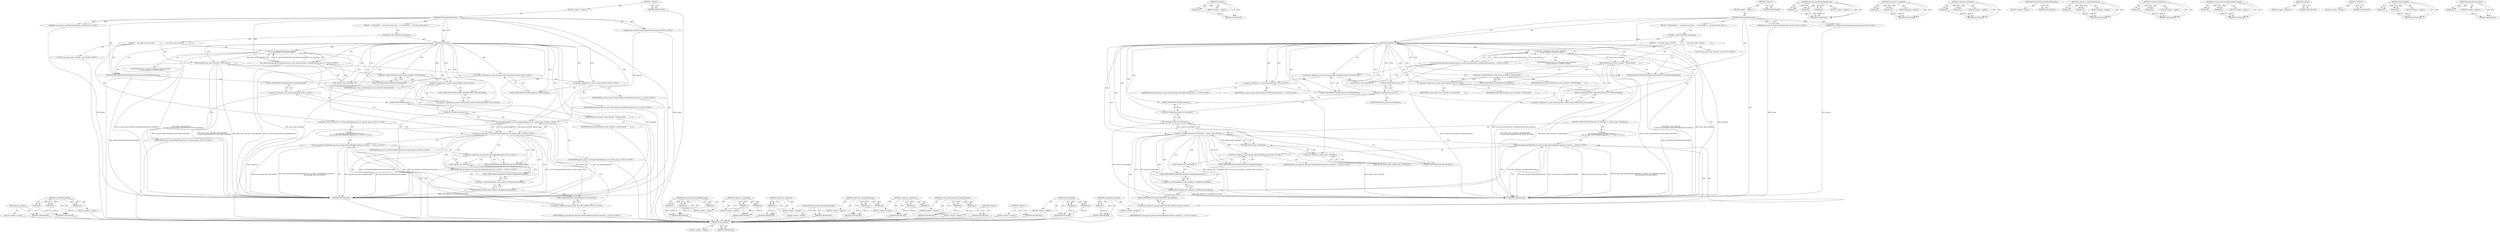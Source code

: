 digraph "GetRenderProcessHost" {
vulnerable_102 [label=<(METHOD,web_contents)>];
vulnerable_103 [label=<(BLOCK,&lt;empty&gt;,&lt;empty&gt;)>];
vulnerable_104 [label=<(METHOD_RETURN,ANY)>];
vulnerable_123 [label=<(METHOD,GetOrigin)>];
vulnerable_124 [label=<(PARAM,p1)>];
vulnerable_125 [label=<(BLOCK,&lt;empty&gt;,&lt;empty&gt;)>];
vulnerable_126 [label=<(METHOD_RETURN,ANY)>];
vulnerable_6 [label=<(METHOD,&lt;global&gt;)<SUB>1</SUB>>];
vulnerable_7 [label=<(BLOCK,&lt;empty&gt;,&lt;empty&gt;)<SUB>1</SUB>>];
vulnerable_8 [label=<(METHOD,DidNavigateMainFrame)<SUB>1</SUB>>];
vulnerable_9 [label="<(PARAM,const content::LoadCommittedDetails&amp; details)<SUB>2</SUB>>"];
vulnerable_10 [label="<(PARAM,const content::FrameNavigateParams&amp; params)<SUB>3</SUB>>"];
vulnerable_11 [label=<(BLOCK,{
  if (attached()) {
    auto guest_zoom_contr...,{
  if (attached()) {
    auto guest_zoom_contr...)<SUB>3</SUB>>];
vulnerable_12 [label=<(CONTROL_STRUCTURE,IF,if (attached()))<SUB>4</SUB>>];
vulnerable_13 [label=<(attached,attached())<SUB>4</SUB>>];
vulnerable_14 [label=<(BLOCK,{
    auto guest_zoom_controller =
        ui_z...,{
    auto guest_zoom_controller =
        ui_z...)<SUB>4</SUB>>];
vulnerable_15 [label="<(LOCAL,auto guest_zoom_controller: auto)<SUB>5</SUB>>"];
vulnerable_16 [label="<(&lt;operator&gt;.assignment,guest_zoom_controller =
        ui_zoom::ZoomCo...)<SUB>5</SUB>>"];
vulnerable_17 [label="<(IDENTIFIER,guest_zoom_controller,guest_zoom_controller =
        ui_zoom::ZoomCo...)<SUB>5</SUB>>"];
vulnerable_18 [label="<(ui_zoom.ZoomController.FromWebContents,ui_zoom::ZoomController::FromWebContents(web_co...)<SUB>6</SUB>>"];
vulnerable_19 [label="<(&lt;operator&gt;.fieldAccess,ui_zoom::ZoomController::FromWebContents)<SUB>6</SUB>>"];
vulnerable_20 [label="<(&lt;operator&gt;.fieldAccess,ui_zoom::ZoomController)<SUB>6</SUB>>"];
vulnerable_21 [label="<(IDENTIFIER,ui_zoom,ui_zoom::ZoomController::FromWebContents(web_co...)<SUB>6</SUB>>"];
vulnerable_22 [label="<(IDENTIFIER,ZoomController,ui_zoom::ZoomController::FromWebContents(web_co...)<SUB>6</SUB>>"];
vulnerable_23 [label=<(FIELD_IDENTIFIER,FromWebContents,FromWebContents)<SUB>6</SUB>>];
vulnerable_24 [label=<(web_contents,web_contents())<SUB>6</SUB>>];
vulnerable_25 [label=<(SetZoomMode,guest_zoom_controller-&gt;SetZoomMode(
         ui...)<SUB>7</SUB>>];
vulnerable_26 [label=<(&lt;operator&gt;.indirectFieldAccess,guest_zoom_controller-&gt;SetZoomMode)<SUB>7</SUB>>];
vulnerable_27 [label=<(IDENTIFIER,guest_zoom_controller,guest_zoom_controller-&gt;SetZoomMode(
         ui...)<SUB>7</SUB>>];
vulnerable_28 [label=<(FIELD_IDENTIFIER,SetZoomMode,SetZoomMode)<SUB>7</SUB>>];
vulnerable_29 [label="<(&lt;operator&gt;.fieldAccess,ui_zoom::ZoomController::ZOOM_MODE_ISOLATED)<SUB>8</SUB>>"];
vulnerable_30 [label="<(&lt;operator&gt;.fieldAccess,ui_zoom::ZoomController)<SUB>8</SUB>>"];
vulnerable_31 [label=<(IDENTIFIER,ui_zoom,guest_zoom_controller-&gt;SetZoomMode(
         ui...)<SUB>8</SUB>>];
vulnerable_32 [label=<(IDENTIFIER,ZoomController,guest_zoom_controller-&gt;SetZoomMode(
         ui...)<SUB>8</SUB>>];
vulnerable_33 [label=<(FIELD_IDENTIFIER,ZOOM_MODE_ISOLATED,ZOOM_MODE_ISOLATED)<SUB>8</SUB>>];
vulnerable_34 [label=<(SetGuestZoomLevelToMatchEmbedder,SetGuestZoomLevelToMatchEmbedder())<SUB>9</SUB>>];
vulnerable_35 [label=<(CONTROL_STRUCTURE,IF,if (params.url.GetOrigin() != options_page_.GetOrigin()))<SUB>11</SUB>>];
vulnerable_36 [label=<(&lt;operator&gt;.notEquals,params.url.GetOrigin() != options_page_.GetOrig...)<SUB>11</SUB>>];
vulnerable_37 [label=<(GetOrigin,params.url.GetOrigin())<SUB>11</SUB>>];
vulnerable_38 [label=<(&lt;operator&gt;.fieldAccess,params.url.GetOrigin)<SUB>11</SUB>>];
vulnerable_39 [label=<(&lt;operator&gt;.fieldAccess,params.url)<SUB>11</SUB>>];
vulnerable_40 [label=<(IDENTIFIER,params,params.url.GetOrigin())<SUB>11</SUB>>];
vulnerable_41 [label=<(FIELD_IDENTIFIER,url,url)<SUB>11</SUB>>];
vulnerable_42 [label=<(FIELD_IDENTIFIER,GetOrigin,GetOrigin)<SUB>11</SUB>>];
vulnerable_43 [label=<(GetOrigin,options_page_.GetOrigin())<SUB>11</SUB>>];
vulnerable_44 [label=<(&lt;operator&gt;.fieldAccess,options_page_.GetOrigin)<SUB>11</SUB>>];
vulnerable_45 [label=<(IDENTIFIER,options_page_,options_page_.GetOrigin())<SUB>11</SUB>>];
vulnerable_46 [label=<(FIELD_IDENTIFIER,GetOrigin,GetOrigin)<SUB>11</SUB>>];
vulnerable_47 [label="<(BLOCK,{
       bad_message::ReceivedBadMessage(web_co...,{
       bad_message::ReceivedBadMessage(web_co...)<SUB>11</SUB>>"];
vulnerable_48 [label="<(bad_message.ReceivedBadMessage,bad_message::ReceivedBadMessage(web_contents()-...)<SUB>12</SUB>>"];
vulnerable_49 [label="<(&lt;operator&gt;.fieldAccess,bad_message::ReceivedBadMessage)<SUB>12</SUB>>"];
vulnerable_50 [label="<(IDENTIFIER,bad_message,bad_message::ReceivedBadMessage(web_contents()-...)<SUB>12</SUB>>"];
vulnerable_51 [label=<(FIELD_IDENTIFIER,ReceivedBadMessage,ReceivedBadMessage)<SUB>12</SUB>>];
vulnerable_52 [label=<(GetRenderProcessHost,web_contents()-&gt;GetRenderProcessHost())<SUB>12</SUB>>];
vulnerable_53 [label=<(&lt;operator&gt;.indirectFieldAccess,web_contents()-&gt;GetRenderProcessHost)<SUB>12</SUB>>];
vulnerable_54 [label=<(web_contents,web_contents())<SUB>12</SUB>>];
vulnerable_55 [label=<(FIELD_IDENTIFIER,GetRenderProcessHost,GetRenderProcessHost)<SUB>12</SUB>>];
vulnerable_56 [label="<(&lt;operator&gt;.fieldAccess,bad_message::EOG_BAD_ORIGIN)<SUB>13</SUB>>"];
vulnerable_57 [label="<(IDENTIFIER,bad_message,bad_message::ReceivedBadMessage(web_contents()-...)<SUB>13</SUB>>"];
vulnerable_58 [label=<(FIELD_IDENTIFIER,EOG_BAD_ORIGIN,EOG_BAD_ORIGIN)<SUB>13</SUB>>];
vulnerable_59 [label=<(METHOD_RETURN,void)<SUB>1</SUB>>];
vulnerable_61 [label=<(METHOD_RETURN,ANY)<SUB>1</SUB>>];
vulnerable_127 [label=<(METHOD,bad_message.ReceivedBadMessage)>];
vulnerable_128 [label=<(PARAM,p1)>];
vulnerable_129 [label=<(PARAM,p2)>];
vulnerable_130 [label=<(PARAM,p3)>];
vulnerable_131 [label=<(BLOCK,&lt;empty&gt;,&lt;empty&gt;)>];
vulnerable_132 [label=<(METHOD_RETURN,ANY)>];
vulnerable_87 [label=<(METHOD,&lt;operator&gt;.assignment)>];
vulnerable_88 [label=<(PARAM,p1)>];
vulnerable_89 [label=<(PARAM,p2)>];
vulnerable_90 [label=<(BLOCK,&lt;empty&gt;,&lt;empty&gt;)>];
vulnerable_91 [label=<(METHOD_RETURN,ANY)>];
vulnerable_118 [label=<(METHOD,&lt;operator&gt;.notEquals)>];
vulnerable_119 [label=<(PARAM,p1)>];
vulnerable_120 [label=<(PARAM,p2)>];
vulnerable_121 [label=<(BLOCK,&lt;empty&gt;,&lt;empty&gt;)>];
vulnerable_122 [label=<(METHOD_RETURN,ANY)>];
vulnerable_115 [label=<(METHOD,SetGuestZoomLevelToMatchEmbedder)>];
vulnerable_116 [label=<(BLOCK,&lt;empty&gt;,&lt;empty&gt;)>];
vulnerable_117 [label=<(METHOD_RETURN,ANY)>];
vulnerable_110 [label=<(METHOD,&lt;operator&gt;.indirectFieldAccess)>];
vulnerable_111 [label=<(PARAM,p1)>];
vulnerable_112 [label=<(PARAM,p2)>];
vulnerable_113 [label=<(BLOCK,&lt;empty&gt;,&lt;empty&gt;)>];
vulnerable_114 [label=<(METHOD_RETURN,ANY)>];
vulnerable_97 [label=<(METHOD,&lt;operator&gt;.fieldAccess)>];
vulnerable_98 [label=<(PARAM,p1)>];
vulnerable_99 [label=<(PARAM,p2)>];
vulnerable_100 [label=<(BLOCK,&lt;empty&gt;,&lt;empty&gt;)>];
vulnerable_101 [label=<(METHOD_RETURN,ANY)>];
vulnerable_92 [label=<(METHOD,ui_zoom.ZoomController.FromWebContents)>];
vulnerable_93 [label=<(PARAM,p1)>];
vulnerable_94 [label=<(PARAM,p2)>];
vulnerable_95 [label=<(BLOCK,&lt;empty&gt;,&lt;empty&gt;)>];
vulnerable_96 [label=<(METHOD_RETURN,ANY)>];
vulnerable_84 [label=<(METHOD,attached)>];
vulnerable_85 [label=<(BLOCK,&lt;empty&gt;,&lt;empty&gt;)>];
vulnerable_86 [label=<(METHOD_RETURN,ANY)>];
vulnerable_78 [label=<(METHOD,&lt;global&gt;)<SUB>1</SUB>>];
vulnerable_79 [label=<(BLOCK,&lt;empty&gt;,&lt;empty&gt;)>];
vulnerable_80 [label=<(METHOD_RETURN,ANY)>];
vulnerable_105 [label=<(METHOD,SetZoomMode)>];
vulnerable_106 [label=<(PARAM,p1)>];
vulnerable_107 [label=<(PARAM,p2)>];
vulnerable_108 [label=<(BLOCK,&lt;empty&gt;,&lt;empty&gt;)>];
vulnerable_109 [label=<(METHOD_RETURN,ANY)>];
vulnerable_133 [label=<(METHOD,GetRenderProcessHost)>];
vulnerable_134 [label=<(PARAM,p1)>];
vulnerable_135 [label=<(BLOCK,&lt;empty&gt;,&lt;empty&gt;)>];
vulnerable_136 [label=<(METHOD_RETURN,ANY)>];
fixed_100 [label=<(METHOD,web_contents)>];
fixed_101 [label=<(BLOCK,&lt;empty&gt;,&lt;empty&gt;)>];
fixed_102 [label=<(METHOD_RETURN,ANY)>];
fixed_120 [label=<(METHOD,url.IsSameOriginWith)>];
fixed_121 [label=<(PARAM,p1)>];
fixed_122 [label=<(PARAM,p2)>];
fixed_123 [label=<(PARAM,p3)>];
fixed_124 [label=<(BLOCK,&lt;empty&gt;,&lt;empty&gt;)>];
fixed_125 [label=<(METHOD_RETURN,ANY)>];
fixed_6 [label=<(METHOD,&lt;global&gt;)<SUB>1</SUB>>];
fixed_7 [label=<(BLOCK,&lt;empty&gt;,&lt;empty&gt;)<SUB>1</SUB>>];
fixed_8 [label=<(METHOD,DidNavigateMainFrame)<SUB>1</SUB>>];
fixed_9 [label="<(PARAM,const content::LoadCommittedDetails&amp; details)<SUB>2</SUB>>"];
fixed_10 [label="<(PARAM,const content::FrameNavigateParams&amp; params)<SUB>3</SUB>>"];
fixed_11 [label=<(BLOCK,{
  if (attached()) {
    auto guest_zoom_contr...,{
  if (attached()) {
    auto guest_zoom_contr...)<SUB>3</SUB>>];
fixed_12 [label=<(CONTROL_STRUCTURE,IF,if (attached()))<SUB>4</SUB>>];
fixed_13 [label=<(attached,attached())<SUB>4</SUB>>];
fixed_14 [label=<(BLOCK,{
    auto guest_zoom_controller =
        ui_z...,{
    auto guest_zoom_controller =
        ui_z...)<SUB>4</SUB>>];
fixed_15 [label="<(LOCAL,auto guest_zoom_controller: auto)<SUB>5</SUB>>"];
fixed_16 [label="<(&lt;operator&gt;.assignment,guest_zoom_controller =
        ui_zoom::ZoomCo...)<SUB>5</SUB>>"];
fixed_17 [label="<(IDENTIFIER,guest_zoom_controller,guest_zoom_controller =
        ui_zoom::ZoomCo...)<SUB>5</SUB>>"];
fixed_18 [label="<(ui_zoom.ZoomController.FromWebContents,ui_zoom::ZoomController::FromWebContents(web_co...)<SUB>6</SUB>>"];
fixed_19 [label="<(&lt;operator&gt;.fieldAccess,ui_zoom::ZoomController::FromWebContents)<SUB>6</SUB>>"];
fixed_20 [label="<(&lt;operator&gt;.fieldAccess,ui_zoom::ZoomController)<SUB>6</SUB>>"];
fixed_21 [label="<(IDENTIFIER,ui_zoom,ui_zoom::ZoomController::FromWebContents(web_co...)<SUB>6</SUB>>"];
fixed_22 [label="<(IDENTIFIER,ZoomController,ui_zoom::ZoomController::FromWebContents(web_co...)<SUB>6</SUB>>"];
fixed_23 [label=<(FIELD_IDENTIFIER,FromWebContents,FromWebContents)<SUB>6</SUB>>];
fixed_24 [label=<(web_contents,web_contents())<SUB>6</SUB>>];
fixed_25 [label=<(SetZoomMode,guest_zoom_controller-&gt;SetZoomMode(
         ui...)<SUB>7</SUB>>];
fixed_26 [label=<(&lt;operator&gt;.indirectFieldAccess,guest_zoom_controller-&gt;SetZoomMode)<SUB>7</SUB>>];
fixed_27 [label=<(IDENTIFIER,guest_zoom_controller,guest_zoom_controller-&gt;SetZoomMode(
         ui...)<SUB>7</SUB>>];
fixed_28 [label=<(FIELD_IDENTIFIER,SetZoomMode,SetZoomMode)<SUB>7</SUB>>];
fixed_29 [label="<(&lt;operator&gt;.fieldAccess,ui_zoom::ZoomController::ZOOM_MODE_ISOLATED)<SUB>8</SUB>>"];
fixed_30 [label="<(&lt;operator&gt;.fieldAccess,ui_zoom::ZoomController)<SUB>8</SUB>>"];
fixed_31 [label=<(IDENTIFIER,ui_zoom,guest_zoom_controller-&gt;SetZoomMode(
         ui...)<SUB>8</SUB>>];
fixed_32 [label=<(IDENTIFIER,ZoomController,guest_zoom_controller-&gt;SetZoomMode(
         ui...)<SUB>8</SUB>>];
fixed_33 [label=<(FIELD_IDENTIFIER,ZOOM_MODE_ISOLATED,ZOOM_MODE_ISOLATED)<SUB>8</SUB>>];
fixed_34 [label=<(SetGuestZoomLevelToMatchEmbedder,SetGuestZoomLevelToMatchEmbedder())<SUB>9</SUB>>];
fixed_35 [label="<(CONTROL_STRUCTURE,IF,if (!url::IsSameOriginWith(params.url, options_page_)))<SUB>11</SUB>>"];
fixed_36 [label="<(&lt;operator&gt;.logicalNot,!url::IsSameOriginWith(params.url, options_page_))<SUB>11</SUB>>"];
fixed_37 [label="<(url.IsSameOriginWith,url::IsSameOriginWith(params.url, options_page_))<SUB>11</SUB>>"];
fixed_38 [label="<(&lt;operator&gt;.fieldAccess,url::IsSameOriginWith)<SUB>11</SUB>>"];
fixed_39 [label="<(IDENTIFIER,url,url::IsSameOriginWith(params.url, options_page_))<SUB>11</SUB>>"];
fixed_40 [label=<(FIELD_IDENTIFIER,IsSameOriginWith,IsSameOriginWith)<SUB>11</SUB>>];
fixed_41 [label=<(&lt;operator&gt;.fieldAccess,params.url)<SUB>11</SUB>>];
fixed_42 [label="<(IDENTIFIER,params,url::IsSameOriginWith(params.url, options_page_))<SUB>11</SUB>>"];
fixed_43 [label=<(FIELD_IDENTIFIER,url,url)<SUB>11</SUB>>];
fixed_44 [label="<(IDENTIFIER,options_page_,url::IsSameOriginWith(params.url, options_page_))<SUB>11</SUB>>"];
fixed_45 [label="<(BLOCK,{
       bad_message::ReceivedBadMessage(web_co...,{
       bad_message::ReceivedBadMessage(web_co...)<SUB>11</SUB>>"];
fixed_46 [label="<(bad_message.ReceivedBadMessage,bad_message::ReceivedBadMessage(web_contents()-...)<SUB>12</SUB>>"];
fixed_47 [label="<(&lt;operator&gt;.fieldAccess,bad_message::ReceivedBadMessage)<SUB>12</SUB>>"];
fixed_48 [label="<(IDENTIFIER,bad_message,bad_message::ReceivedBadMessage(web_contents()-...)<SUB>12</SUB>>"];
fixed_49 [label=<(FIELD_IDENTIFIER,ReceivedBadMessage,ReceivedBadMessage)<SUB>12</SUB>>];
fixed_50 [label=<(GetRenderProcessHost,web_contents()-&gt;GetRenderProcessHost())<SUB>12</SUB>>];
fixed_51 [label=<(&lt;operator&gt;.indirectFieldAccess,web_contents()-&gt;GetRenderProcessHost)<SUB>12</SUB>>];
fixed_52 [label=<(web_contents,web_contents())<SUB>12</SUB>>];
fixed_53 [label=<(FIELD_IDENTIFIER,GetRenderProcessHost,GetRenderProcessHost)<SUB>12</SUB>>];
fixed_54 [label="<(&lt;operator&gt;.fieldAccess,bad_message::EOG_BAD_ORIGIN)<SUB>13</SUB>>"];
fixed_55 [label="<(IDENTIFIER,bad_message,bad_message::ReceivedBadMessage(web_contents()-...)<SUB>13</SUB>>"];
fixed_56 [label=<(FIELD_IDENTIFIER,EOG_BAD_ORIGIN,EOG_BAD_ORIGIN)<SUB>13</SUB>>];
fixed_57 [label=<(METHOD_RETURN,void)<SUB>1</SUB>>];
fixed_59 [label=<(METHOD_RETURN,ANY)<SUB>1</SUB>>];
fixed_126 [label=<(METHOD,bad_message.ReceivedBadMessage)>];
fixed_127 [label=<(PARAM,p1)>];
fixed_128 [label=<(PARAM,p2)>];
fixed_129 [label=<(PARAM,p3)>];
fixed_130 [label=<(BLOCK,&lt;empty&gt;,&lt;empty&gt;)>];
fixed_131 [label=<(METHOD_RETURN,ANY)>];
fixed_85 [label=<(METHOD,&lt;operator&gt;.assignment)>];
fixed_86 [label=<(PARAM,p1)>];
fixed_87 [label=<(PARAM,p2)>];
fixed_88 [label=<(BLOCK,&lt;empty&gt;,&lt;empty&gt;)>];
fixed_89 [label=<(METHOD_RETURN,ANY)>];
fixed_116 [label=<(METHOD,&lt;operator&gt;.logicalNot)>];
fixed_117 [label=<(PARAM,p1)>];
fixed_118 [label=<(BLOCK,&lt;empty&gt;,&lt;empty&gt;)>];
fixed_119 [label=<(METHOD_RETURN,ANY)>];
fixed_113 [label=<(METHOD,SetGuestZoomLevelToMatchEmbedder)>];
fixed_114 [label=<(BLOCK,&lt;empty&gt;,&lt;empty&gt;)>];
fixed_115 [label=<(METHOD_RETURN,ANY)>];
fixed_108 [label=<(METHOD,&lt;operator&gt;.indirectFieldAccess)>];
fixed_109 [label=<(PARAM,p1)>];
fixed_110 [label=<(PARAM,p2)>];
fixed_111 [label=<(BLOCK,&lt;empty&gt;,&lt;empty&gt;)>];
fixed_112 [label=<(METHOD_RETURN,ANY)>];
fixed_95 [label=<(METHOD,&lt;operator&gt;.fieldAccess)>];
fixed_96 [label=<(PARAM,p1)>];
fixed_97 [label=<(PARAM,p2)>];
fixed_98 [label=<(BLOCK,&lt;empty&gt;,&lt;empty&gt;)>];
fixed_99 [label=<(METHOD_RETURN,ANY)>];
fixed_90 [label=<(METHOD,ui_zoom.ZoomController.FromWebContents)>];
fixed_91 [label=<(PARAM,p1)>];
fixed_92 [label=<(PARAM,p2)>];
fixed_93 [label=<(BLOCK,&lt;empty&gt;,&lt;empty&gt;)>];
fixed_94 [label=<(METHOD_RETURN,ANY)>];
fixed_82 [label=<(METHOD,attached)>];
fixed_83 [label=<(BLOCK,&lt;empty&gt;,&lt;empty&gt;)>];
fixed_84 [label=<(METHOD_RETURN,ANY)>];
fixed_76 [label=<(METHOD,&lt;global&gt;)<SUB>1</SUB>>];
fixed_77 [label=<(BLOCK,&lt;empty&gt;,&lt;empty&gt;)>];
fixed_78 [label=<(METHOD_RETURN,ANY)>];
fixed_103 [label=<(METHOD,SetZoomMode)>];
fixed_104 [label=<(PARAM,p1)>];
fixed_105 [label=<(PARAM,p2)>];
fixed_106 [label=<(BLOCK,&lt;empty&gt;,&lt;empty&gt;)>];
fixed_107 [label=<(METHOD_RETURN,ANY)>];
fixed_132 [label=<(METHOD,GetRenderProcessHost)>];
fixed_133 [label=<(PARAM,p1)>];
fixed_134 [label=<(BLOCK,&lt;empty&gt;,&lt;empty&gt;)>];
fixed_135 [label=<(METHOD_RETURN,ANY)>];
vulnerable_102 -> vulnerable_103  [key=0, label="AST: "];
vulnerable_102 -> vulnerable_104  [key=0, label="AST: "];
vulnerable_102 -> vulnerable_104  [key=1, label="CFG: "];
vulnerable_123 -> vulnerable_124  [key=0, label="AST: "];
vulnerable_123 -> vulnerable_124  [key=1, label="DDG: "];
vulnerable_123 -> vulnerable_125  [key=0, label="AST: "];
vulnerable_123 -> vulnerable_126  [key=0, label="AST: "];
vulnerable_123 -> vulnerable_126  [key=1, label="CFG: "];
vulnerable_124 -> vulnerable_126  [key=0, label="DDG: p1"];
vulnerable_6 -> vulnerable_7  [key=0, label="AST: "];
vulnerable_6 -> vulnerable_61  [key=0, label="AST: "];
vulnerable_6 -> vulnerable_61  [key=1, label="CFG: "];
vulnerable_7 -> vulnerable_8  [key=0, label="AST: "];
vulnerable_8 -> vulnerable_9  [key=0, label="AST: "];
vulnerable_8 -> vulnerable_9  [key=1, label="DDG: "];
vulnerable_8 -> vulnerable_10  [key=0, label="AST: "];
vulnerable_8 -> vulnerable_10  [key=1, label="DDG: "];
vulnerable_8 -> vulnerable_11  [key=0, label="AST: "];
vulnerable_8 -> vulnerable_59  [key=0, label="AST: "];
vulnerable_8 -> vulnerable_13  [key=0, label="CFG: "];
vulnerable_8 -> vulnerable_13  [key=1, label="DDG: "];
vulnerable_8 -> vulnerable_34  [key=0, label="DDG: "];
vulnerable_8 -> vulnerable_18  [key=0, label="DDG: "];
vulnerable_9 -> vulnerable_59  [key=0, label="DDG: details"];
vulnerable_10 -> vulnerable_59  [key=0, label="DDG: params"];
vulnerable_11 -> vulnerable_12  [key=0, label="AST: "];
vulnerable_12 -> vulnerable_13  [key=0, label="AST: "];
vulnerable_12 -> vulnerable_14  [key=0, label="AST: "];
vulnerable_13 -> vulnerable_59  [key=0, label="CFG: "];
vulnerable_13 -> vulnerable_59  [key=1, label="DDG: attached()"];
vulnerable_13 -> vulnerable_20  [key=0, label="CFG: "];
vulnerable_13 -> vulnerable_20  [key=1, label="CDG: "];
vulnerable_13 -> vulnerable_24  [key=0, label="CDG: "];
vulnerable_13 -> vulnerable_16  [key=0, label="CDG: "];
vulnerable_13 -> vulnerable_30  [key=0, label="CDG: "];
vulnerable_13 -> vulnerable_34  [key=0, label="CDG: "];
vulnerable_13 -> vulnerable_33  [key=0, label="CDG: "];
vulnerable_13 -> vulnerable_26  [key=0, label="CDG: "];
vulnerable_13 -> vulnerable_42  [key=0, label="CDG: "];
vulnerable_13 -> vulnerable_23  [key=0, label="CDG: "];
vulnerable_13 -> vulnerable_19  [key=0, label="CDG: "];
vulnerable_13 -> vulnerable_28  [key=0, label="CDG: "];
vulnerable_13 -> vulnerable_36  [key=0, label="CDG: "];
vulnerable_13 -> vulnerable_37  [key=0, label="CDG: "];
vulnerable_13 -> vulnerable_46  [key=0, label="CDG: "];
vulnerable_13 -> vulnerable_38  [key=0, label="CDG: "];
vulnerable_13 -> vulnerable_25  [key=0, label="CDG: "];
vulnerable_13 -> vulnerable_41  [key=0, label="CDG: "];
vulnerable_13 -> vulnerable_29  [key=0, label="CDG: "];
vulnerable_13 -> vulnerable_18  [key=0, label="CDG: "];
vulnerable_13 -> vulnerable_44  [key=0, label="CDG: "];
vulnerable_13 -> vulnerable_39  [key=0, label="CDG: "];
vulnerable_13 -> vulnerable_43  [key=0, label="CDG: "];
vulnerable_14 -> vulnerable_15  [key=0, label="AST: "];
vulnerable_14 -> vulnerable_16  [key=0, label="AST: "];
vulnerable_14 -> vulnerable_25  [key=0, label="AST: "];
vulnerable_14 -> vulnerable_34  [key=0, label="AST: "];
vulnerable_14 -> vulnerable_35  [key=0, label="AST: "];
vulnerable_16 -> vulnerable_17  [key=0, label="AST: "];
vulnerable_16 -> vulnerable_18  [key=0, label="AST: "];
vulnerable_16 -> vulnerable_28  [key=0, label="CFG: "];
vulnerable_16 -> vulnerable_59  [key=0, label="DDG: guest_zoom_controller"];
vulnerable_16 -> vulnerable_59  [key=1, label="DDG: ui_zoom::ZoomController::FromWebContents(web_contents())"];
vulnerable_16 -> vulnerable_59  [key=2, label="DDG: guest_zoom_controller =
        ui_zoom::ZoomController::FromWebContents(web_contents())"];
vulnerable_16 -> vulnerable_25  [key=0, label="DDG: guest_zoom_controller"];
vulnerable_18 -> vulnerable_19  [key=0, label="AST: "];
vulnerable_18 -> vulnerable_24  [key=0, label="AST: "];
vulnerable_18 -> vulnerable_16  [key=0, label="CFG: "];
vulnerable_18 -> vulnerable_16  [key=1, label="DDG: ui_zoom::ZoomController::FromWebContents"];
vulnerable_18 -> vulnerable_16  [key=2, label="DDG: web_contents()"];
vulnerable_18 -> vulnerable_59  [key=0, label="DDG: ui_zoom::ZoomController::FromWebContents"];
vulnerable_19 -> vulnerable_20  [key=0, label="AST: "];
vulnerable_19 -> vulnerable_23  [key=0, label="AST: "];
vulnerable_19 -> vulnerable_24  [key=0, label="CFG: "];
vulnerable_20 -> vulnerable_21  [key=0, label="AST: "];
vulnerable_20 -> vulnerable_22  [key=0, label="AST: "];
vulnerable_20 -> vulnerable_23  [key=0, label="CFG: "];
vulnerable_23 -> vulnerable_19  [key=0, label="CFG: "];
vulnerable_24 -> vulnerable_18  [key=0, label="CFG: "];
vulnerable_25 -> vulnerable_26  [key=0, label="AST: "];
vulnerable_25 -> vulnerable_29  [key=0, label="AST: "];
vulnerable_25 -> vulnerable_34  [key=0, label="CFG: "];
vulnerable_25 -> vulnerable_59  [key=0, label="DDG: guest_zoom_controller-&gt;SetZoomMode"];
vulnerable_25 -> vulnerable_59  [key=1, label="DDG: ui_zoom::ZoomController::ZOOM_MODE_ISOLATED"];
vulnerable_25 -> vulnerable_59  [key=2, label="DDG: guest_zoom_controller-&gt;SetZoomMode(
         ui_zoom::ZoomController::ZOOM_MODE_ISOLATED)"];
vulnerable_26 -> vulnerable_27  [key=0, label="AST: "];
vulnerable_26 -> vulnerable_28  [key=0, label="AST: "];
vulnerable_26 -> vulnerable_30  [key=0, label="CFG: "];
vulnerable_28 -> vulnerable_26  [key=0, label="CFG: "];
vulnerable_29 -> vulnerable_30  [key=0, label="AST: "];
vulnerable_29 -> vulnerable_33  [key=0, label="AST: "];
vulnerable_29 -> vulnerable_25  [key=0, label="CFG: "];
vulnerable_30 -> vulnerable_31  [key=0, label="AST: "];
vulnerable_30 -> vulnerable_32  [key=0, label="AST: "];
vulnerable_30 -> vulnerable_33  [key=0, label="CFG: "];
vulnerable_33 -> vulnerable_29  [key=0, label="CFG: "];
vulnerable_34 -> vulnerable_41  [key=0, label="CFG: "];
vulnerable_34 -> vulnerable_59  [key=0, label="DDG: SetGuestZoomLevelToMatchEmbedder()"];
vulnerable_35 -> vulnerable_36  [key=0, label="AST: "];
vulnerable_35 -> vulnerable_47  [key=0, label="AST: "];
vulnerable_36 -> vulnerable_37  [key=0, label="AST: "];
vulnerable_36 -> vulnerable_43  [key=0, label="AST: "];
vulnerable_36 -> vulnerable_59  [key=0, label="CFG: "];
vulnerable_36 -> vulnerable_59  [key=1, label="DDG: params.url.GetOrigin()"];
vulnerable_36 -> vulnerable_59  [key=2, label="DDG: options_page_.GetOrigin()"];
vulnerable_36 -> vulnerable_59  [key=3, label="DDG: params.url.GetOrigin() != options_page_.GetOrigin()"];
vulnerable_36 -> vulnerable_51  [key=0, label="CFG: "];
vulnerable_36 -> vulnerable_51  [key=1, label="CDG: "];
vulnerable_36 -> vulnerable_48  [key=0, label="CDG: "];
vulnerable_36 -> vulnerable_58  [key=0, label="CDG: "];
vulnerable_36 -> vulnerable_49  [key=0, label="CDG: "];
vulnerable_36 -> vulnerable_52  [key=0, label="CDG: "];
vulnerable_36 -> vulnerable_53  [key=0, label="CDG: "];
vulnerable_36 -> vulnerable_56  [key=0, label="CDG: "];
vulnerable_36 -> vulnerable_55  [key=0, label="CDG: "];
vulnerable_36 -> vulnerable_54  [key=0, label="CDG: "];
vulnerable_37 -> vulnerable_38  [key=0, label="AST: "];
vulnerable_37 -> vulnerable_46  [key=0, label="CFG: "];
vulnerable_37 -> vulnerable_59  [key=0, label="DDG: params.url.GetOrigin"];
vulnerable_37 -> vulnerable_36  [key=0, label="DDG: params.url.GetOrigin"];
vulnerable_38 -> vulnerable_39  [key=0, label="AST: "];
vulnerable_38 -> vulnerable_42  [key=0, label="AST: "];
vulnerable_38 -> vulnerable_37  [key=0, label="CFG: "];
vulnerable_39 -> vulnerable_40  [key=0, label="AST: "];
vulnerable_39 -> vulnerable_41  [key=0, label="AST: "];
vulnerable_39 -> vulnerable_42  [key=0, label="CFG: "];
vulnerable_41 -> vulnerable_39  [key=0, label="CFG: "];
vulnerable_42 -> vulnerable_38  [key=0, label="CFG: "];
vulnerable_43 -> vulnerable_44  [key=0, label="AST: "];
vulnerable_43 -> vulnerable_36  [key=0, label="CFG: "];
vulnerable_43 -> vulnerable_36  [key=1, label="DDG: options_page_.GetOrigin"];
vulnerable_43 -> vulnerable_59  [key=0, label="DDG: options_page_.GetOrigin"];
vulnerable_44 -> vulnerable_45  [key=0, label="AST: "];
vulnerable_44 -> vulnerable_46  [key=0, label="AST: "];
vulnerable_44 -> vulnerable_43  [key=0, label="CFG: "];
vulnerable_46 -> vulnerable_44  [key=0, label="CFG: "];
vulnerable_47 -> vulnerable_48  [key=0, label="AST: "];
vulnerable_48 -> vulnerable_49  [key=0, label="AST: "];
vulnerable_48 -> vulnerable_52  [key=0, label="AST: "];
vulnerable_48 -> vulnerable_56  [key=0, label="AST: "];
vulnerable_48 -> vulnerable_59  [key=0, label="CFG: "];
vulnerable_48 -> vulnerable_59  [key=1, label="DDG: bad_message::ReceivedBadMessage"];
vulnerable_48 -> vulnerable_59  [key=2, label="DDG: web_contents()-&gt;GetRenderProcessHost()"];
vulnerable_48 -> vulnerable_59  [key=3, label="DDG: bad_message::EOG_BAD_ORIGIN"];
vulnerable_48 -> vulnerable_59  [key=4, label="DDG: bad_message::ReceivedBadMessage(web_contents()-&gt;GetRenderProcessHost(),
                                       bad_message::EOG_BAD_ORIGIN)"];
vulnerable_49 -> vulnerable_50  [key=0, label="AST: "];
vulnerable_49 -> vulnerable_51  [key=0, label="AST: "];
vulnerable_49 -> vulnerable_54  [key=0, label="CFG: "];
vulnerable_51 -> vulnerable_49  [key=0, label="CFG: "];
vulnerable_52 -> vulnerable_53  [key=0, label="AST: "];
vulnerable_52 -> vulnerable_58  [key=0, label="CFG: "];
vulnerable_52 -> vulnerable_59  [key=0, label="DDG: web_contents()-&gt;GetRenderProcessHost"];
vulnerable_52 -> vulnerable_48  [key=0, label="DDG: web_contents()-&gt;GetRenderProcessHost"];
vulnerable_53 -> vulnerable_54  [key=0, label="AST: "];
vulnerable_53 -> vulnerable_55  [key=0, label="AST: "];
vulnerable_53 -> vulnerable_52  [key=0, label="CFG: "];
vulnerable_54 -> vulnerable_55  [key=0, label="CFG: "];
vulnerable_55 -> vulnerable_53  [key=0, label="CFG: "];
vulnerable_56 -> vulnerable_57  [key=0, label="AST: "];
vulnerable_56 -> vulnerable_58  [key=0, label="AST: "];
vulnerable_56 -> vulnerable_48  [key=0, label="CFG: "];
vulnerable_58 -> vulnerable_56  [key=0, label="CFG: "];
vulnerable_127 -> vulnerable_128  [key=0, label="AST: "];
vulnerable_127 -> vulnerable_128  [key=1, label="DDG: "];
vulnerable_127 -> vulnerable_131  [key=0, label="AST: "];
vulnerable_127 -> vulnerable_129  [key=0, label="AST: "];
vulnerable_127 -> vulnerable_129  [key=1, label="DDG: "];
vulnerable_127 -> vulnerable_132  [key=0, label="AST: "];
vulnerable_127 -> vulnerable_132  [key=1, label="CFG: "];
vulnerable_127 -> vulnerable_130  [key=0, label="AST: "];
vulnerable_127 -> vulnerable_130  [key=1, label="DDG: "];
vulnerable_128 -> vulnerable_132  [key=0, label="DDG: p1"];
vulnerable_129 -> vulnerable_132  [key=0, label="DDG: p2"];
vulnerable_130 -> vulnerable_132  [key=0, label="DDG: p3"];
vulnerable_87 -> vulnerable_88  [key=0, label="AST: "];
vulnerable_87 -> vulnerable_88  [key=1, label="DDG: "];
vulnerable_87 -> vulnerable_90  [key=0, label="AST: "];
vulnerable_87 -> vulnerable_89  [key=0, label="AST: "];
vulnerable_87 -> vulnerable_89  [key=1, label="DDG: "];
vulnerable_87 -> vulnerable_91  [key=0, label="AST: "];
vulnerable_87 -> vulnerable_91  [key=1, label="CFG: "];
vulnerable_88 -> vulnerable_91  [key=0, label="DDG: p1"];
vulnerable_89 -> vulnerable_91  [key=0, label="DDG: p2"];
vulnerable_118 -> vulnerable_119  [key=0, label="AST: "];
vulnerable_118 -> vulnerable_119  [key=1, label="DDG: "];
vulnerable_118 -> vulnerable_121  [key=0, label="AST: "];
vulnerable_118 -> vulnerable_120  [key=0, label="AST: "];
vulnerable_118 -> vulnerable_120  [key=1, label="DDG: "];
vulnerable_118 -> vulnerable_122  [key=0, label="AST: "];
vulnerable_118 -> vulnerable_122  [key=1, label="CFG: "];
vulnerable_119 -> vulnerable_122  [key=0, label="DDG: p1"];
vulnerable_120 -> vulnerable_122  [key=0, label="DDG: p2"];
vulnerable_115 -> vulnerable_116  [key=0, label="AST: "];
vulnerable_115 -> vulnerable_117  [key=0, label="AST: "];
vulnerable_115 -> vulnerable_117  [key=1, label="CFG: "];
vulnerable_110 -> vulnerable_111  [key=0, label="AST: "];
vulnerable_110 -> vulnerable_111  [key=1, label="DDG: "];
vulnerable_110 -> vulnerable_113  [key=0, label="AST: "];
vulnerable_110 -> vulnerable_112  [key=0, label="AST: "];
vulnerable_110 -> vulnerable_112  [key=1, label="DDG: "];
vulnerable_110 -> vulnerable_114  [key=0, label="AST: "];
vulnerable_110 -> vulnerable_114  [key=1, label="CFG: "];
vulnerable_111 -> vulnerable_114  [key=0, label="DDG: p1"];
vulnerable_112 -> vulnerable_114  [key=0, label="DDG: p2"];
vulnerable_97 -> vulnerable_98  [key=0, label="AST: "];
vulnerable_97 -> vulnerable_98  [key=1, label="DDG: "];
vulnerable_97 -> vulnerable_100  [key=0, label="AST: "];
vulnerable_97 -> vulnerable_99  [key=0, label="AST: "];
vulnerable_97 -> vulnerable_99  [key=1, label="DDG: "];
vulnerable_97 -> vulnerable_101  [key=0, label="AST: "];
vulnerable_97 -> vulnerable_101  [key=1, label="CFG: "];
vulnerable_98 -> vulnerable_101  [key=0, label="DDG: p1"];
vulnerable_99 -> vulnerable_101  [key=0, label="DDG: p2"];
vulnerable_92 -> vulnerable_93  [key=0, label="AST: "];
vulnerable_92 -> vulnerable_93  [key=1, label="DDG: "];
vulnerable_92 -> vulnerable_95  [key=0, label="AST: "];
vulnerable_92 -> vulnerable_94  [key=0, label="AST: "];
vulnerable_92 -> vulnerable_94  [key=1, label="DDG: "];
vulnerable_92 -> vulnerable_96  [key=0, label="AST: "];
vulnerable_92 -> vulnerable_96  [key=1, label="CFG: "];
vulnerable_93 -> vulnerable_96  [key=0, label="DDG: p1"];
vulnerable_94 -> vulnerable_96  [key=0, label="DDG: p2"];
vulnerable_84 -> vulnerable_85  [key=0, label="AST: "];
vulnerable_84 -> vulnerable_86  [key=0, label="AST: "];
vulnerable_84 -> vulnerable_86  [key=1, label="CFG: "];
vulnerable_78 -> vulnerable_79  [key=0, label="AST: "];
vulnerable_78 -> vulnerable_80  [key=0, label="AST: "];
vulnerable_78 -> vulnerable_80  [key=1, label="CFG: "];
vulnerable_105 -> vulnerable_106  [key=0, label="AST: "];
vulnerable_105 -> vulnerable_106  [key=1, label="DDG: "];
vulnerable_105 -> vulnerable_108  [key=0, label="AST: "];
vulnerable_105 -> vulnerable_107  [key=0, label="AST: "];
vulnerable_105 -> vulnerable_107  [key=1, label="DDG: "];
vulnerable_105 -> vulnerable_109  [key=0, label="AST: "];
vulnerable_105 -> vulnerable_109  [key=1, label="CFG: "];
vulnerable_106 -> vulnerable_109  [key=0, label="DDG: p1"];
vulnerable_107 -> vulnerable_109  [key=0, label="DDG: p2"];
vulnerable_133 -> vulnerable_134  [key=0, label="AST: "];
vulnerable_133 -> vulnerable_134  [key=1, label="DDG: "];
vulnerable_133 -> vulnerable_135  [key=0, label="AST: "];
vulnerable_133 -> vulnerable_136  [key=0, label="AST: "];
vulnerable_133 -> vulnerable_136  [key=1, label="CFG: "];
vulnerable_134 -> vulnerable_136  [key=0, label="DDG: p1"];
fixed_100 -> fixed_101  [key=0, label="AST: "];
fixed_100 -> fixed_102  [key=0, label="AST: "];
fixed_100 -> fixed_102  [key=1, label="CFG: "];
fixed_101 -> vulnerable_102  [key=0];
fixed_102 -> vulnerable_102  [key=0];
fixed_120 -> fixed_121  [key=0, label="AST: "];
fixed_120 -> fixed_121  [key=1, label="DDG: "];
fixed_120 -> fixed_124  [key=0, label="AST: "];
fixed_120 -> fixed_122  [key=0, label="AST: "];
fixed_120 -> fixed_122  [key=1, label="DDG: "];
fixed_120 -> fixed_125  [key=0, label="AST: "];
fixed_120 -> fixed_125  [key=1, label="CFG: "];
fixed_120 -> fixed_123  [key=0, label="AST: "];
fixed_120 -> fixed_123  [key=1, label="DDG: "];
fixed_121 -> fixed_125  [key=0, label="DDG: p1"];
fixed_122 -> fixed_125  [key=0, label="DDG: p2"];
fixed_123 -> fixed_125  [key=0, label="DDG: p3"];
fixed_124 -> vulnerable_102  [key=0];
fixed_125 -> vulnerable_102  [key=0];
fixed_6 -> fixed_7  [key=0, label="AST: "];
fixed_6 -> fixed_59  [key=0, label="AST: "];
fixed_6 -> fixed_59  [key=1, label="CFG: "];
fixed_7 -> fixed_8  [key=0, label="AST: "];
fixed_8 -> fixed_9  [key=0, label="AST: "];
fixed_8 -> fixed_9  [key=1, label="DDG: "];
fixed_8 -> fixed_10  [key=0, label="AST: "];
fixed_8 -> fixed_10  [key=1, label="DDG: "];
fixed_8 -> fixed_11  [key=0, label="AST: "];
fixed_8 -> fixed_57  [key=0, label="AST: "];
fixed_8 -> fixed_13  [key=0, label="CFG: "];
fixed_8 -> fixed_13  [key=1, label="DDG: "];
fixed_8 -> fixed_34  [key=0, label="DDG: "];
fixed_8 -> fixed_18  [key=0, label="DDG: "];
fixed_8 -> fixed_37  [key=0, label="DDG: "];
fixed_9 -> fixed_57  [key=0, label="DDG: details"];
fixed_10 -> fixed_57  [key=0, label="DDG: params"];
fixed_10 -> fixed_37  [key=0, label="DDG: params"];
fixed_11 -> fixed_12  [key=0, label="AST: "];
fixed_12 -> fixed_13  [key=0, label="AST: "];
fixed_12 -> fixed_14  [key=0, label="AST: "];
fixed_13 -> fixed_57  [key=0, label="CFG: "];
fixed_13 -> fixed_57  [key=1, label="DDG: attached()"];
fixed_13 -> fixed_20  [key=0, label="CFG: "];
fixed_13 -> fixed_20  [key=1, label="CDG: "];
fixed_13 -> fixed_24  [key=0, label="CDG: "];
fixed_13 -> fixed_16  [key=0, label="CDG: "];
fixed_13 -> fixed_30  [key=0, label="CDG: "];
fixed_13 -> fixed_34  [key=0, label="CDG: "];
fixed_13 -> fixed_33  [key=0, label="CDG: "];
fixed_13 -> fixed_26  [key=0, label="CDG: "];
fixed_13 -> fixed_23  [key=0, label="CDG: "];
fixed_13 -> fixed_19  [key=0, label="CDG: "];
fixed_13 -> fixed_28  [key=0, label="CDG: "];
fixed_13 -> fixed_36  [key=0, label="CDG: "];
fixed_13 -> fixed_37  [key=0, label="CDG: "];
fixed_13 -> fixed_38  [key=0, label="CDG: "];
fixed_13 -> fixed_25  [key=0, label="CDG: "];
fixed_13 -> fixed_41  [key=0, label="CDG: "];
fixed_13 -> fixed_40  [key=0, label="CDG: "];
fixed_13 -> fixed_29  [key=0, label="CDG: "];
fixed_13 -> fixed_18  [key=0, label="CDG: "];
fixed_13 -> fixed_43  [key=0, label="CDG: "];
fixed_14 -> fixed_15  [key=0, label="AST: "];
fixed_14 -> fixed_16  [key=0, label="AST: "];
fixed_14 -> fixed_25  [key=0, label="AST: "];
fixed_14 -> fixed_34  [key=0, label="AST: "];
fixed_14 -> fixed_35  [key=0, label="AST: "];
fixed_15 -> vulnerable_102  [key=0];
fixed_16 -> fixed_17  [key=0, label="AST: "];
fixed_16 -> fixed_18  [key=0, label="AST: "];
fixed_16 -> fixed_28  [key=0, label="CFG: "];
fixed_16 -> fixed_57  [key=0, label="DDG: guest_zoom_controller"];
fixed_16 -> fixed_57  [key=1, label="DDG: ui_zoom::ZoomController::FromWebContents(web_contents())"];
fixed_16 -> fixed_57  [key=2, label="DDG: guest_zoom_controller =
        ui_zoom::ZoomController::FromWebContents(web_contents())"];
fixed_16 -> fixed_25  [key=0, label="DDG: guest_zoom_controller"];
fixed_17 -> vulnerable_102  [key=0];
fixed_18 -> fixed_19  [key=0, label="AST: "];
fixed_18 -> fixed_24  [key=0, label="AST: "];
fixed_18 -> fixed_16  [key=0, label="CFG: "];
fixed_18 -> fixed_16  [key=1, label="DDG: ui_zoom::ZoomController::FromWebContents"];
fixed_18 -> fixed_16  [key=2, label="DDG: web_contents()"];
fixed_18 -> fixed_57  [key=0, label="DDG: ui_zoom::ZoomController::FromWebContents"];
fixed_19 -> fixed_20  [key=0, label="AST: "];
fixed_19 -> fixed_23  [key=0, label="AST: "];
fixed_19 -> fixed_24  [key=0, label="CFG: "];
fixed_20 -> fixed_21  [key=0, label="AST: "];
fixed_20 -> fixed_22  [key=0, label="AST: "];
fixed_20 -> fixed_23  [key=0, label="CFG: "];
fixed_21 -> vulnerable_102  [key=0];
fixed_22 -> vulnerable_102  [key=0];
fixed_23 -> fixed_19  [key=0, label="CFG: "];
fixed_24 -> fixed_18  [key=0, label="CFG: "];
fixed_25 -> fixed_26  [key=0, label="AST: "];
fixed_25 -> fixed_29  [key=0, label="AST: "];
fixed_25 -> fixed_34  [key=0, label="CFG: "];
fixed_25 -> fixed_57  [key=0, label="DDG: guest_zoom_controller-&gt;SetZoomMode"];
fixed_25 -> fixed_57  [key=1, label="DDG: ui_zoom::ZoomController::ZOOM_MODE_ISOLATED"];
fixed_25 -> fixed_57  [key=2, label="DDG: guest_zoom_controller-&gt;SetZoomMode(
         ui_zoom::ZoomController::ZOOM_MODE_ISOLATED)"];
fixed_26 -> fixed_27  [key=0, label="AST: "];
fixed_26 -> fixed_28  [key=0, label="AST: "];
fixed_26 -> fixed_30  [key=0, label="CFG: "];
fixed_27 -> vulnerable_102  [key=0];
fixed_28 -> fixed_26  [key=0, label="CFG: "];
fixed_29 -> fixed_30  [key=0, label="AST: "];
fixed_29 -> fixed_33  [key=0, label="AST: "];
fixed_29 -> fixed_25  [key=0, label="CFG: "];
fixed_30 -> fixed_31  [key=0, label="AST: "];
fixed_30 -> fixed_32  [key=0, label="AST: "];
fixed_30 -> fixed_33  [key=0, label="CFG: "];
fixed_31 -> vulnerable_102  [key=0];
fixed_32 -> vulnerable_102  [key=0];
fixed_33 -> fixed_29  [key=0, label="CFG: "];
fixed_34 -> fixed_40  [key=0, label="CFG: "];
fixed_34 -> fixed_57  [key=0, label="DDG: SetGuestZoomLevelToMatchEmbedder()"];
fixed_35 -> fixed_36  [key=0, label="AST: "];
fixed_35 -> fixed_45  [key=0, label="AST: "];
fixed_36 -> fixed_37  [key=0, label="AST: "];
fixed_36 -> fixed_57  [key=0, label="CFG: "];
fixed_36 -> fixed_57  [key=1, label="DDG: url::IsSameOriginWith(params.url, options_page_)"];
fixed_36 -> fixed_57  [key=2, label="DDG: !url::IsSameOriginWith(params.url, options_page_)"];
fixed_36 -> fixed_49  [key=0, label="CFG: "];
fixed_36 -> fixed_49  [key=1, label="CDG: "];
fixed_36 -> fixed_47  [key=0, label="CDG: "];
fixed_36 -> fixed_51  [key=0, label="CDG: "];
fixed_36 -> fixed_52  [key=0, label="CDG: "];
fixed_36 -> fixed_46  [key=0, label="CDG: "];
fixed_36 -> fixed_53  [key=0, label="CDG: "];
fixed_36 -> fixed_56  [key=0, label="CDG: "];
fixed_36 -> fixed_50  [key=0, label="CDG: "];
fixed_36 -> fixed_54  [key=0, label="CDG: "];
fixed_37 -> fixed_38  [key=0, label="AST: "];
fixed_37 -> fixed_41  [key=0, label="AST: "];
fixed_37 -> fixed_44  [key=0, label="AST: "];
fixed_37 -> fixed_36  [key=0, label="CFG: "];
fixed_37 -> fixed_36  [key=1, label="DDG: url::IsSameOriginWith"];
fixed_37 -> fixed_36  [key=2, label="DDG: params.url"];
fixed_37 -> fixed_36  [key=3, label="DDG: options_page_"];
fixed_37 -> fixed_57  [key=0, label="DDG: url::IsSameOriginWith"];
fixed_37 -> fixed_57  [key=1, label="DDG: params.url"];
fixed_37 -> fixed_57  [key=2, label="DDG: options_page_"];
fixed_38 -> fixed_39  [key=0, label="AST: "];
fixed_38 -> fixed_40  [key=0, label="AST: "];
fixed_38 -> fixed_43  [key=0, label="CFG: "];
fixed_39 -> vulnerable_102  [key=0];
fixed_40 -> fixed_38  [key=0, label="CFG: "];
fixed_41 -> fixed_42  [key=0, label="AST: "];
fixed_41 -> fixed_43  [key=0, label="AST: "];
fixed_41 -> fixed_37  [key=0, label="CFG: "];
fixed_42 -> vulnerable_102  [key=0];
fixed_43 -> fixed_41  [key=0, label="CFG: "];
fixed_44 -> vulnerable_102  [key=0];
fixed_45 -> fixed_46  [key=0, label="AST: "];
fixed_46 -> fixed_47  [key=0, label="AST: "];
fixed_46 -> fixed_50  [key=0, label="AST: "];
fixed_46 -> fixed_54  [key=0, label="AST: "];
fixed_46 -> fixed_57  [key=0, label="CFG: "];
fixed_46 -> fixed_57  [key=1, label="DDG: bad_message::ReceivedBadMessage"];
fixed_46 -> fixed_57  [key=2, label="DDG: web_contents()-&gt;GetRenderProcessHost()"];
fixed_46 -> fixed_57  [key=3, label="DDG: bad_message::EOG_BAD_ORIGIN"];
fixed_46 -> fixed_57  [key=4, label="DDG: bad_message::ReceivedBadMessage(web_contents()-&gt;GetRenderProcessHost(),
                                       bad_message::EOG_BAD_ORIGIN)"];
fixed_47 -> fixed_48  [key=0, label="AST: "];
fixed_47 -> fixed_49  [key=0, label="AST: "];
fixed_47 -> fixed_52  [key=0, label="CFG: "];
fixed_48 -> vulnerable_102  [key=0];
fixed_49 -> fixed_47  [key=0, label="CFG: "];
fixed_50 -> fixed_51  [key=0, label="AST: "];
fixed_50 -> fixed_56  [key=0, label="CFG: "];
fixed_50 -> fixed_57  [key=0, label="DDG: web_contents()-&gt;GetRenderProcessHost"];
fixed_50 -> fixed_46  [key=0, label="DDG: web_contents()-&gt;GetRenderProcessHost"];
fixed_51 -> fixed_52  [key=0, label="AST: "];
fixed_51 -> fixed_53  [key=0, label="AST: "];
fixed_51 -> fixed_50  [key=0, label="CFG: "];
fixed_52 -> fixed_53  [key=0, label="CFG: "];
fixed_53 -> fixed_51  [key=0, label="CFG: "];
fixed_54 -> fixed_55  [key=0, label="AST: "];
fixed_54 -> fixed_56  [key=0, label="AST: "];
fixed_54 -> fixed_46  [key=0, label="CFG: "];
fixed_55 -> vulnerable_102  [key=0];
fixed_56 -> fixed_54  [key=0, label="CFG: "];
fixed_57 -> vulnerable_102  [key=0];
fixed_59 -> vulnerable_102  [key=0];
fixed_126 -> fixed_127  [key=0, label="AST: "];
fixed_126 -> fixed_127  [key=1, label="DDG: "];
fixed_126 -> fixed_130  [key=0, label="AST: "];
fixed_126 -> fixed_128  [key=0, label="AST: "];
fixed_126 -> fixed_128  [key=1, label="DDG: "];
fixed_126 -> fixed_131  [key=0, label="AST: "];
fixed_126 -> fixed_131  [key=1, label="CFG: "];
fixed_126 -> fixed_129  [key=0, label="AST: "];
fixed_126 -> fixed_129  [key=1, label="DDG: "];
fixed_127 -> fixed_131  [key=0, label="DDG: p1"];
fixed_128 -> fixed_131  [key=0, label="DDG: p2"];
fixed_129 -> fixed_131  [key=0, label="DDG: p3"];
fixed_130 -> vulnerable_102  [key=0];
fixed_131 -> vulnerable_102  [key=0];
fixed_85 -> fixed_86  [key=0, label="AST: "];
fixed_85 -> fixed_86  [key=1, label="DDG: "];
fixed_85 -> fixed_88  [key=0, label="AST: "];
fixed_85 -> fixed_87  [key=0, label="AST: "];
fixed_85 -> fixed_87  [key=1, label="DDG: "];
fixed_85 -> fixed_89  [key=0, label="AST: "];
fixed_85 -> fixed_89  [key=1, label="CFG: "];
fixed_86 -> fixed_89  [key=0, label="DDG: p1"];
fixed_87 -> fixed_89  [key=0, label="DDG: p2"];
fixed_88 -> vulnerable_102  [key=0];
fixed_89 -> vulnerable_102  [key=0];
fixed_116 -> fixed_117  [key=0, label="AST: "];
fixed_116 -> fixed_117  [key=1, label="DDG: "];
fixed_116 -> fixed_118  [key=0, label="AST: "];
fixed_116 -> fixed_119  [key=0, label="AST: "];
fixed_116 -> fixed_119  [key=1, label="CFG: "];
fixed_117 -> fixed_119  [key=0, label="DDG: p1"];
fixed_118 -> vulnerable_102  [key=0];
fixed_119 -> vulnerable_102  [key=0];
fixed_113 -> fixed_114  [key=0, label="AST: "];
fixed_113 -> fixed_115  [key=0, label="AST: "];
fixed_113 -> fixed_115  [key=1, label="CFG: "];
fixed_114 -> vulnerable_102  [key=0];
fixed_115 -> vulnerable_102  [key=0];
fixed_108 -> fixed_109  [key=0, label="AST: "];
fixed_108 -> fixed_109  [key=1, label="DDG: "];
fixed_108 -> fixed_111  [key=0, label="AST: "];
fixed_108 -> fixed_110  [key=0, label="AST: "];
fixed_108 -> fixed_110  [key=1, label="DDG: "];
fixed_108 -> fixed_112  [key=0, label="AST: "];
fixed_108 -> fixed_112  [key=1, label="CFG: "];
fixed_109 -> fixed_112  [key=0, label="DDG: p1"];
fixed_110 -> fixed_112  [key=0, label="DDG: p2"];
fixed_111 -> vulnerable_102  [key=0];
fixed_112 -> vulnerable_102  [key=0];
fixed_95 -> fixed_96  [key=0, label="AST: "];
fixed_95 -> fixed_96  [key=1, label="DDG: "];
fixed_95 -> fixed_98  [key=0, label="AST: "];
fixed_95 -> fixed_97  [key=0, label="AST: "];
fixed_95 -> fixed_97  [key=1, label="DDG: "];
fixed_95 -> fixed_99  [key=0, label="AST: "];
fixed_95 -> fixed_99  [key=1, label="CFG: "];
fixed_96 -> fixed_99  [key=0, label="DDG: p1"];
fixed_97 -> fixed_99  [key=0, label="DDG: p2"];
fixed_98 -> vulnerable_102  [key=0];
fixed_99 -> vulnerable_102  [key=0];
fixed_90 -> fixed_91  [key=0, label="AST: "];
fixed_90 -> fixed_91  [key=1, label="DDG: "];
fixed_90 -> fixed_93  [key=0, label="AST: "];
fixed_90 -> fixed_92  [key=0, label="AST: "];
fixed_90 -> fixed_92  [key=1, label="DDG: "];
fixed_90 -> fixed_94  [key=0, label="AST: "];
fixed_90 -> fixed_94  [key=1, label="CFG: "];
fixed_91 -> fixed_94  [key=0, label="DDG: p1"];
fixed_92 -> fixed_94  [key=0, label="DDG: p2"];
fixed_93 -> vulnerable_102  [key=0];
fixed_94 -> vulnerable_102  [key=0];
fixed_82 -> fixed_83  [key=0, label="AST: "];
fixed_82 -> fixed_84  [key=0, label="AST: "];
fixed_82 -> fixed_84  [key=1, label="CFG: "];
fixed_83 -> vulnerable_102  [key=0];
fixed_84 -> vulnerable_102  [key=0];
fixed_76 -> fixed_77  [key=0, label="AST: "];
fixed_76 -> fixed_78  [key=0, label="AST: "];
fixed_76 -> fixed_78  [key=1, label="CFG: "];
fixed_77 -> vulnerable_102  [key=0];
fixed_78 -> vulnerable_102  [key=0];
fixed_103 -> fixed_104  [key=0, label="AST: "];
fixed_103 -> fixed_104  [key=1, label="DDG: "];
fixed_103 -> fixed_106  [key=0, label="AST: "];
fixed_103 -> fixed_105  [key=0, label="AST: "];
fixed_103 -> fixed_105  [key=1, label="DDG: "];
fixed_103 -> fixed_107  [key=0, label="AST: "];
fixed_103 -> fixed_107  [key=1, label="CFG: "];
fixed_104 -> fixed_107  [key=0, label="DDG: p1"];
fixed_105 -> fixed_107  [key=0, label="DDG: p2"];
fixed_106 -> vulnerable_102  [key=0];
fixed_107 -> vulnerable_102  [key=0];
fixed_132 -> fixed_133  [key=0, label="AST: "];
fixed_132 -> fixed_133  [key=1, label="DDG: "];
fixed_132 -> fixed_134  [key=0, label="AST: "];
fixed_132 -> fixed_135  [key=0, label="AST: "];
fixed_132 -> fixed_135  [key=1, label="CFG: "];
fixed_133 -> fixed_135  [key=0, label="DDG: p1"];
fixed_134 -> vulnerable_102  [key=0];
fixed_135 -> vulnerable_102  [key=0];
}

